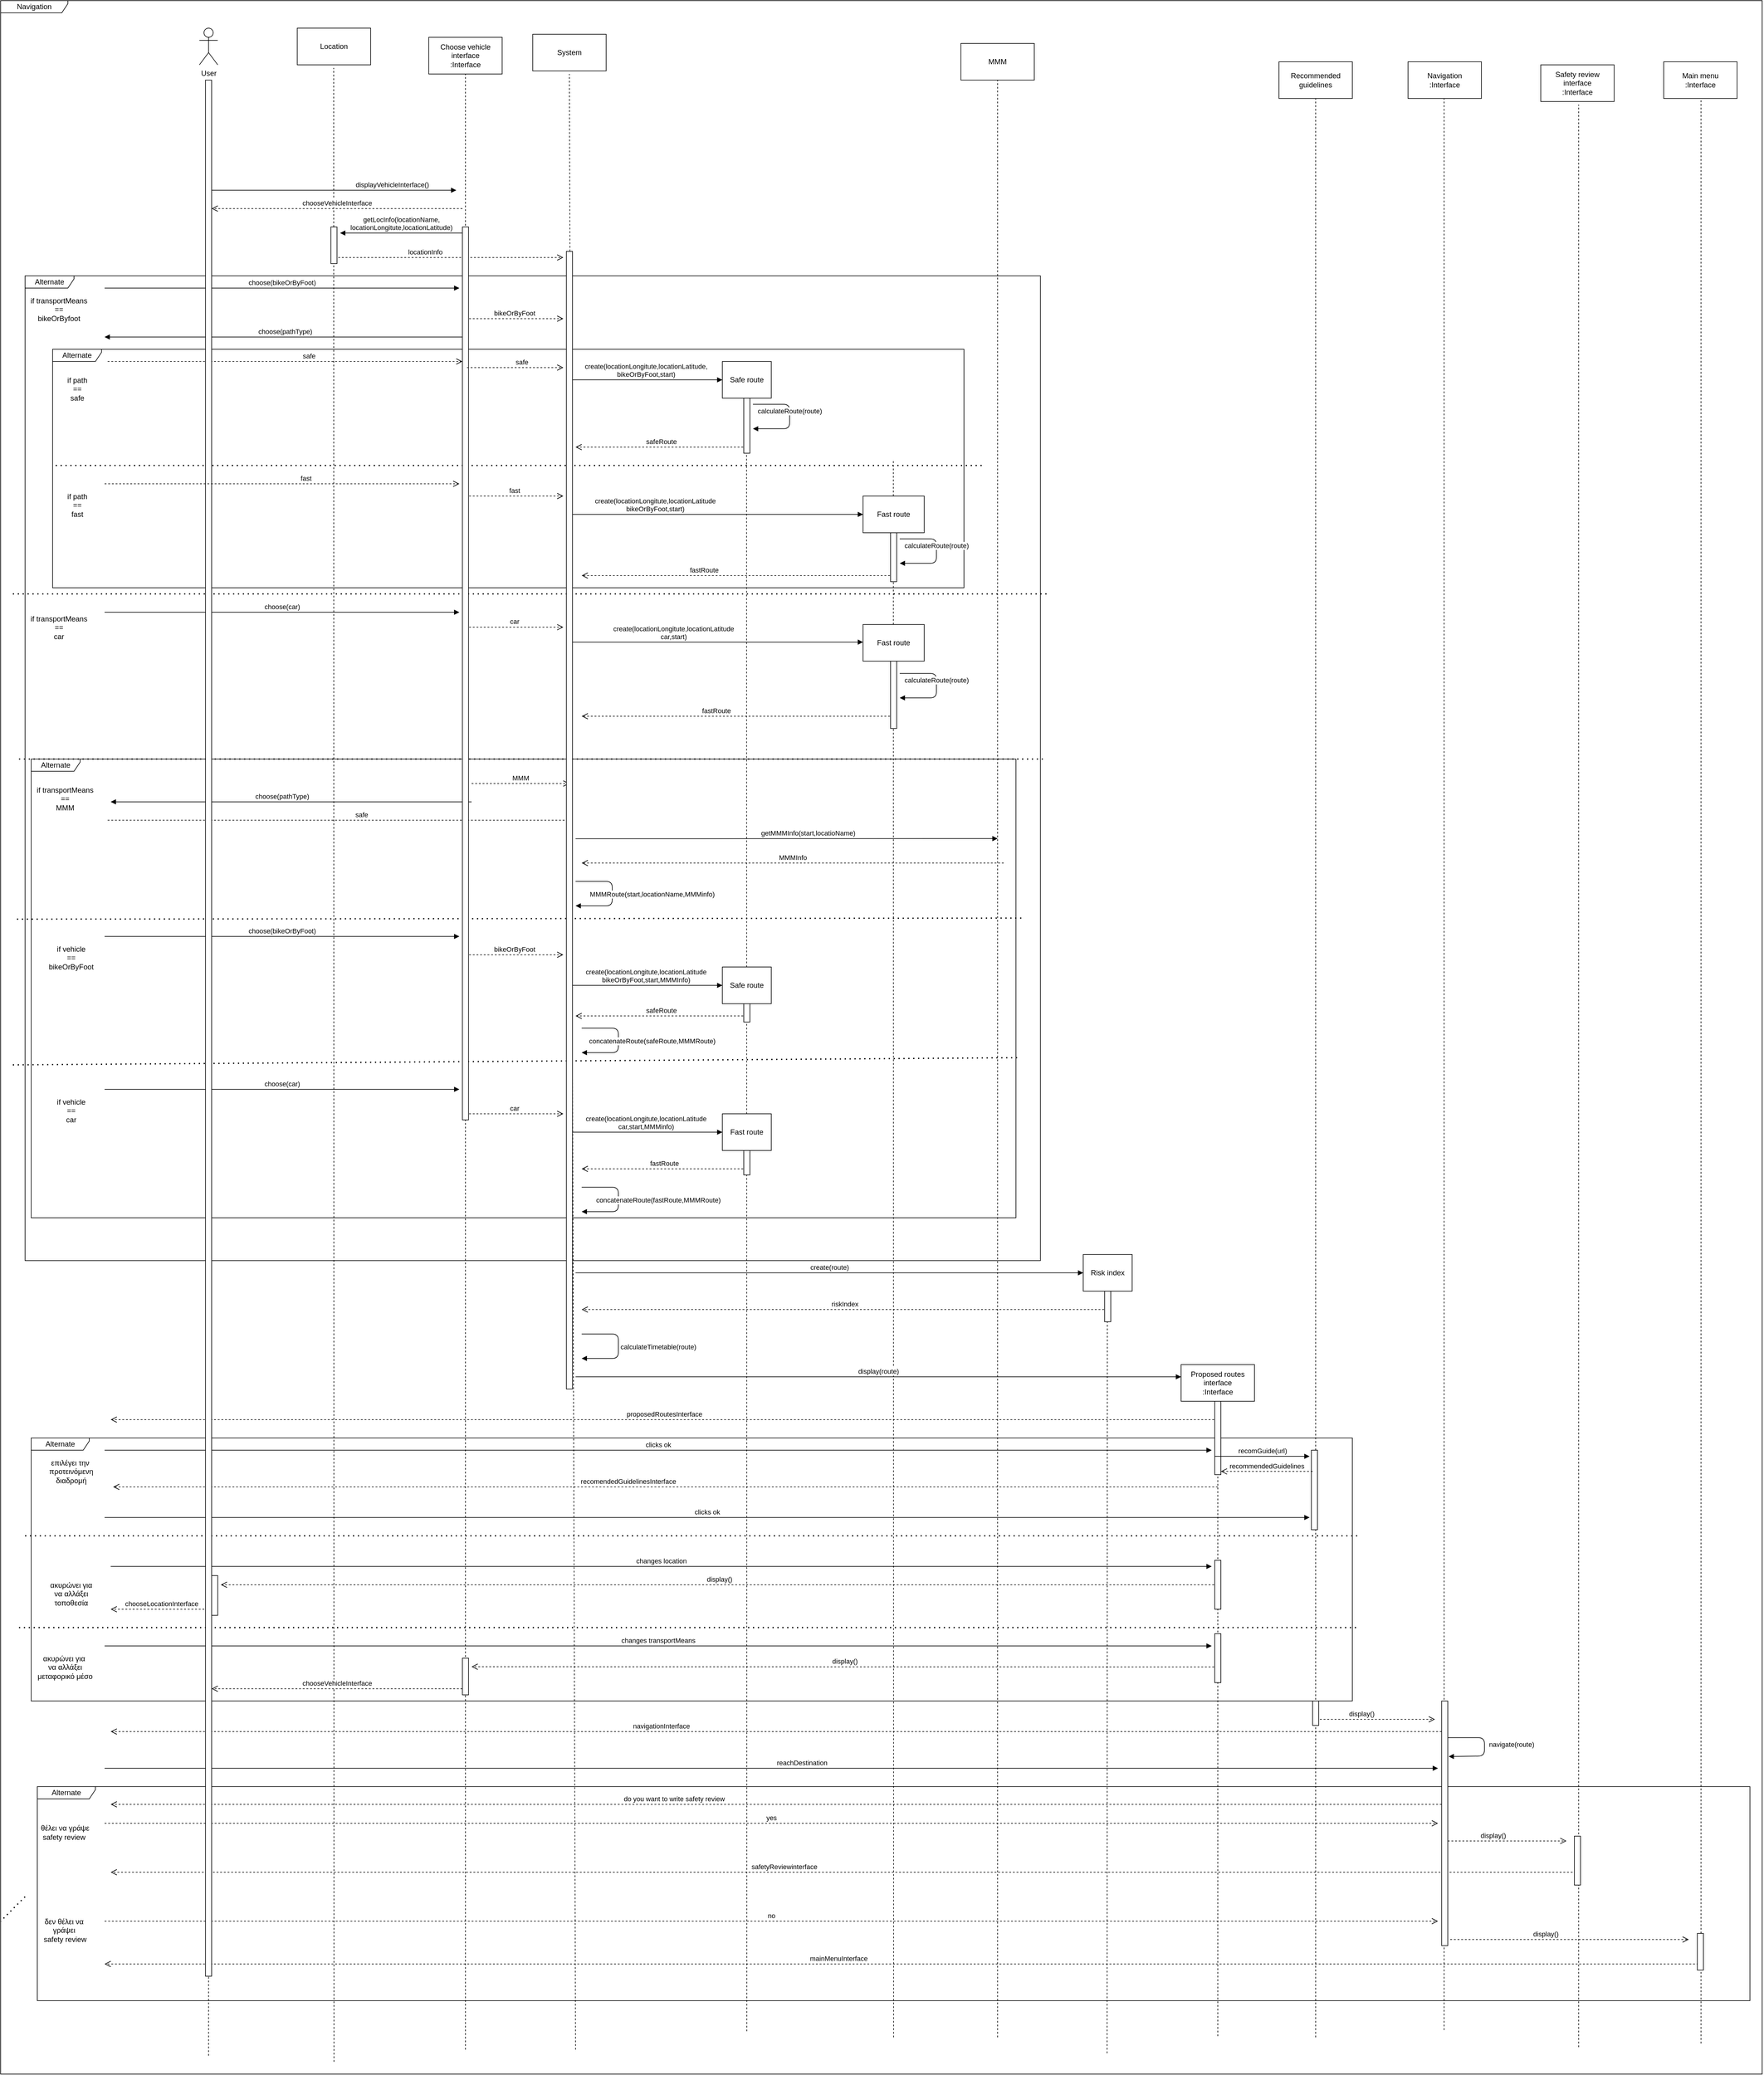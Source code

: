 <mxfile version="14.6.13" type="device"><diagram id="kgpKYQtTHZ0yAKxKKP6v" name="Page-1"><mxGraphModel dx="2980" dy="1012" grid="1" gridSize="10" guides="1" tooltips="1" connect="1" arrows="1" fold="1" page="1" pageScale="1" pageWidth="850" pageHeight="1100" math="0" shadow="0"><root><mxCell id="0"/><mxCell id="1" parent="0"/><mxCell id="bAkSW-cEjNhr1ENqcnof-12" value="Alternate" style="shape=umlFrame;whiteSpace=wrap;html=1;width=80;height=20;" parent="1" vertex="1"><mxGeometry x="-455" y="630" width="1490" height="390" as="geometry"/></mxCell><mxCell id="bAkSW-cEjNhr1ENqcnof-15" value="Alternate" style="shape=umlFrame;whiteSpace=wrap;html=1;width=95;height=20;" parent="1" vertex="1"><mxGeometry x="-480" y="2980" width="2800" height="350" as="geometry"/></mxCell><mxCell id="cFLvyzgKQ60C_9JfcrjW-98" value="display()" style="html=1;verticalAlign=bottom;endArrow=open;dashed=1;endSize=8;" parent="1" edge="1"><mxGeometry x="-0.2" relative="1" as="geometry"><mxPoint x="1820" y="3068.82" as="sourcePoint"/><mxPoint x="2020" y="3068.82" as="targetPoint"/><mxPoint as="offset"/></mxGeometry></mxCell><mxCell id="bAkSW-cEjNhr1ENqcnof-11" value="Alternate" style="shape=umlFrame;whiteSpace=wrap;html=1;width=80;height=20;" parent="1" vertex="1"><mxGeometry x="-500" y="510" width="1660" height="1610" as="geometry"/></mxCell><mxCell id="bAkSW-cEjNhr1ENqcnof-13" value="Alternate" style="shape=umlFrame;whiteSpace=wrap;html=1;width=80;height=20;" parent="1" vertex="1"><mxGeometry x="-490" y="1300" width="1610" height="750" as="geometry"/></mxCell><mxCell id="bAkSW-cEjNhr1ENqcnof-14" value="Alternate" style="shape=umlFrame;whiteSpace=wrap;html=1;width=95;height=20;" parent="1" vertex="1"><mxGeometry x="-490" y="2410" width="2160" height="430" as="geometry"/></mxCell><mxCell id="hym57JPVBmfE9ge-N85n-59" value="" style="endArrow=none;dashed=1;html=1;" parent="1" edge="1"><mxGeometry width="50" height="50" relative="1" as="geometry"><mxPoint x="680" y="3380" as="sourcePoint"/><mxPoint x="679.58" y="700" as="targetPoint"/></mxGeometry></mxCell><mxCell id="hym57JPVBmfE9ge-N85n-4" value="User" style="shape=umlActor;verticalLabelPosition=bottom;verticalAlign=top;html=1;" parent="1" vertex="1"><mxGeometry x="-215" y="105" width="30" height="60" as="geometry"/></mxCell><mxCell id="hym57JPVBmfE9ge-N85n-24" value="" style="endArrow=none;dashed=1;html=1;" parent="1" edge="1"><mxGeometry width="50" height="50" relative="1" as="geometry"><mxPoint x="5" y="3430" as="sourcePoint"/><mxPoint x="4.58" y="170" as="targetPoint"/></mxGeometry></mxCell><mxCell id="hym57JPVBmfE9ge-N85n-46" value="" style="endArrow=none;dashed=1;html=1;" parent="1" edge="1"><mxGeometry width="50" height="50" relative="1" as="geometry"><mxPoint x="220" y="3410" as="sourcePoint"/><mxPoint x="220" y="180" as="targetPoint"/></mxGeometry></mxCell><mxCell id="hym57JPVBmfE9ge-N85n-80" value="" style="endArrow=none;dashed=1;html=1;" parent="1" edge="1"><mxGeometry width="50" height="50" relative="1" as="geometry"><mxPoint x="-200" y="3420" as="sourcePoint"/><mxPoint x="-200" y="210" as="targetPoint"/><Array as="points"><mxPoint x="-200" y="210"/><mxPoint x="-200" y="190"/></Array></mxGeometry></mxCell><mxCell id="hym57JPVBmfE9ge-N85n-85" value="choose(bikeOrByFoot)" style="html=1;verticalAlign=bottom;endArrow=block;" parent="1" edge="1"><mxGeometry width="80" relative="1" as="geometry"><mxPoint x="-370" y="530.0" as="sourcePoint"/><mxPoint x="210" y="530" as="targetPoint"/></mxGeometry></mxCell><mxCell id="hym57JPVBmfE9ge-N85n-86" value="getLocInfo(locationName,&lt;br&gt;locationLongitute,locationLatitude)" style="html=1;verticalAlign=bottom;endArrow=block;" parent="1" edge="1"><mxGeometry width="80" relative="1" as="geometry"><mxPoint x="215" y="440" as="sourcePoint"/><mxPoint x="15" y="440" as="targetPoint"/></mxGeometry></mxCell><mxCell id="cFLvyzgKQ60C_9JfcrjW-3" value="bikeOrByFoot" style="html=1;verticalAlign=bottom;endArrow=open;dashed=1;endSize=8;" parent="1" edge="1"><mxGeometry relative="1" as="geometry"><mxPoint x="220" y="580" as="sourcePoint"/><mxPoint x="380" y="580" as="targetPoint"/></mxGeometry></mxCell><mxCell id="cFLvyzgKQ60C_9JfcrjW-7" value="locationInfo" style="html=1;verticalAlign=bottom;endArrow=open;dashed=1;endSize=8;" parent="1" edge="1"><mxGeometry x="-0.189" relative="1" as="geometry"><mxPoint y="480" as="sourcePoint"/><mxPoint x="380" y="480" as="targetPoint"/><mxPoint as="offset"/></mxGeometry></mxCell><mxCell id="cFLvyzgKQ60C_9JfcrjW-8" value="displayVehicleInterface()" style="html=1;verticalAlign=bottom;endArrow=block;" parent="1" edge="1"><mxGeometry x="0.475" width="80" relative="1" as="geometry"><mxPoint x="-195" y="370" as="sourcePoint"/><mxPoint x="205" y="370" as="targetPoint"/><mxPoint as="offset"/></mxGeometry></mxCell><mxCell id="cFLvyzgKQ60C_9JfcrjW-9" value="chooseVehicleInterface" style="html=1;verticalAlign=bottom;endArrow=open;dashed=1;endSize=8;" parent="1" edge="1"><mxGeometry relative="1" as="geometry"><mxPoint x="215" y="400" as="sourcePoint"/><mxPoint x="-195" y="400" as="targetPoint"/></mxGeometry></mxCell><mxCell id="cFLvyzgKQ60C_9JfcrjW-11" value="" style="endArrow=none;dashed=1;html=1;" parent="1" edge="1"><mxGeometry width="50" height="50" relative="1" as="geometry"><mxPoint x="400" y="3410" as="sourcePoint"/><mxPoint x="389.87" y="180" as="targetPoint"/></mxGeometry></mxCell><mxCell id="cFLvyzgKQ60C_9JfcrjW-13" value="choose(pathType)" style="html=1;verticalAlign=bottom;endArrow=block;" parent="1" edge="1"><mxGeometry width="80" relative="1" as="geometry"><mxPoint x="220" y="610" as="sourcePoint"/><mxPoint x="-370" y="610" as="targetPoint"/></mxGeometry></mxCell><mxCell id="cFLvyzgKQ60C_9JfcrjW-14" value="safe" style="html=1;verticalAlign=bottom;endArrow=open;dashed=1;endSize=8;" parent="1" edge="1"><mxGeometry x="0.132" relative="1" as="geometry"><mxPoint x="-365" y="650" as="sourcePoint"/><mxPoint x="215" y="650" as="targetPoint"/><mxPoint as="offset"/></mxGeometry></mxCell><mxCell id="cFLvyzgKQ60C_9JfcrjW-17" value="if transportMeans&lt;br&gt;==&lt;br&gt;bikeOrByfoot" style="text;html=1;align=center;verticalAlign=middle;resizable=0;points=[];autosize=1;strokeColor=none;" parent="1" vertex="1"><mxGeometry x="-500" y="540" width="110" height="50" as="geometry"/></mxCell><mxCell id="cFLvyzgKQ60C_9JfcrjW-19" value="if path&lt;br&gt;==&lt;br&gt;safe" style="text;html=1;align=center;verticalAlign=middle;resizable=0;points=[];autosize=1;strokeColor=none;" parent="1" vertex="1"><mxGeometry x="-440" y="670" width="50" height="50" as="geometry"/></mxCell><mxCell id="cFLvyzgKQ60C_9JfcrjW-20" value="create(locationLongitute,locationLatitude,&lt;br&gt;bikeOrByFoot,start)" style="html=1;verticalAlign=bottom;endArrow=block;" parent="1" edge="1"><mxGeometry width="80" relative="1" as="geometry"><mxPoint x="390" y="680.0" as="sourcePoint"/><mxPoint x="640" y="680" as="targetPoint"/><mxPoint as="offset"/></mxGeometry></mxCell><mxCell id="cFLvyzgKQ60C_9JfcrjW-29" value="calculateRoute(route)" style="html=1;verticalAlign=bottom;endArrow=block;" parent="1" edge="1"><mxGeometry width="80" relative="1" as="geometry"><mxPoint x="690" y="720" as="sourcePoint"/><mxPoint x="690" y="760" as="targetPoint"/><Array as="points"><mxPoint x="750" y="720"/><mxPoint x="750" y="760"/></Array></mxGeometry></mxCell><mxCell id="cFLvyzgKQ60C_9JfcrjW-32" value="" style="endArrow=none;dashed=1;html=1;" parent="1" edge="1"><mxGeometry width="50" height="50" relative="1" as="geometry"><mxPoint x="920" y="3390" as="sourcePoint"/><mxPoint x="919.58" y="810" as="targetPoint"/></mxGeometry></mxCell><mxCell id="cFLvyzgKQ60C_9JfcrjW-33" value="riskIndex" style="html=1;verticalAlign=bottom;endArrow=open;dashed=1;endSize=8;" parent="1" edge="1"><mxGeometry relative="1" as="geometry"><mxPoint x="1270" y="2200.0" as="sourcePoint"/><mxPoint x="410" y="2200" as="targetPoint"/></mxGeometry></mxCell><mxCell id="cFLvyzgKQ60C_9JfcrjW-36" value="if path&lt;br&gt;==&lt;br&gt;fast" style="text;html=1;align=center;verticalAlign=middle;resizable=0;points=[];autosize=1;strokeColor=none;" parent="1" vertex="1"><mxGeometry x="-440" y="860" width="50" height="50" as="geometry"/></mxCell><mxCell id="cFLvyzgKQ60C_9JfcrjW-38" value="fast" style="html=1;verticalAlign=bottom;endArrow=open;dashed=1;endSize=8;" parent="1" edge="1"><mxGeometry relative="1" as="geometry"><mxPoint x="220.0" y="870" as="sourcePoint"/><mxPoint x="380" y="870" as="targetPoint"/></mxGeometry></mxCell><mxCell id="cFLvyzgKQ60C_9JfcrjW-39" value="create(locationLongitute,locationLatitude&lt;br&gt;bikeOrByFoot,start)" style="html=1;verticalAlign=bottom;endArrow=block;" parent="1" edge="1"><mxGeometry x="-0.417" width="80" relative="1" as="geometry"><mxPoint x="390" y="900.0" as="sourcePoint"/><mxPoint x="870" y="900" as="targetPoint"/><mxPoint as="offset"/></mxGeometry></mxCell><mxCell id="cFLvyzgKQ60C_9JfcrjW-40" value="if transportMeans&lt;br&gt;==&lt;br&gt;car" style="text;html=1;align=center;verticalAlign=middle;resizable=0;points=[];autosize=1;strokeColor=none;" parent="1" vertex="1"><mxGeometry x="-500" y="1060" width="110" height="50" as="geometry"/></mxCell><mxCell id="cFLvyzgKQ60C_9JfcrjW-41" value="choose(car)" style="html=1;verticalAlign=bottom;endArrow=block;" parent="1" edge="1"><mxGeometry width="80" relative="1" as="geometry"><mxPoint x="-370" y="1060.0" as="sourcePoint"/><mxPoint x="210" y="1060" as="targetPoint"/></mxGeometry></mxCell><mxCell id="cFLvyzgKQ60C_9JfcrjW-42" value="car" style="html=1;verticalAlign=bottom;endArrow=open;dashed=1;endSize=8;" parent="1" edge="1"><mxGeometry relative="1" as="geometry"><mxPoint x="220" y="1084.41" as="sourcePoint"/><mxPoint x="380" y="1084.41" as="targetPoint"/></mxGeometry></mxCell><mxCell id="cFLvyzgKQ60C_9JfcrjW-44" value="" style="endArrow=none;dashed=1;html=1;dashPattern=1 3;strokeWidth=2;" parent="1" edge="1"><mxGeometry width="50" height="50" relative="1" as="geometry"><mxPoint x="-520" y="1030" as="sourcePoint"/><mxPoint x="1170" y="1030" as="targetPoint"/></mxGeometry></mxCell><mxCell id="cFLvyzgKQ60C_9JfcrjW-45" value="" style="endArrow=none;dashed=1;html=1;dashPattern=1 3;strokeWidth=2;" parent="1" edge="1"><mxGeometry width="50" height="50" relative="1" as="geometry"><mxPoint x="-450" y="820" as="sourcePoint"/><mxPoint x="1070" y="820" as="targetPoint"/></mxGeometry></mxCell><mxCell id="cFLvyzgKQ60C_9JfcrjW-47" value="create(locationLongitute,locationLatitude&lt;br&gt;car,start)" style="html=1;verticalAlign=bottom;endArrow=block;" parent="1" edge="1"><mxGeometry x="-0.292" width="80" relative="1" as="geometry"><mxPoint x="390" y="1108.82" as="sourcePoint"/><mxPoint x="870" y="1108.82" as="targetPoint"/><mxPoint as="offset"/></mxGeometry></mxCell><mxCell id="cFLvyzgKQ60C_9JfcrjW-49" value="" style="endArrow=none;dashed=1;html=1;dashPattern=1 3;strokeWidth=2;" parent="1" edge="1"><mxGeometry width="50" height="50" relative="1" as="geometry"><mxPoint x="-510" y="1300" as="sourcePoint"/><mxPoint x="1170" y="1300" as="targetPoint"/></mxGeometry></mxCell><mxCell id="cFLvyzgKQ60C_9JfcrjW-50" value="if transportMeans&lt;br&gt;==&lt;br&gt;MMM" style="text;html=1;align=center;verticalAlign=middle;resizable=0;points=[];autosize=1;strokeColor=none;" parent="1" vertex="1"><mxGeometry x="-490" y="1340" width="110" height="50" as="geometry"/></mxCell><mxCell id="cFLvyzgKQ60C_9JfcrjW-51" value="MMM" style="html=1;verticalAlign=bottom;endArrow=open;dashed=1;endSize=8;" parent="1" edge="1"><mxGeometry relative="1" as="geometry"><mxPoint x="230.0" y="1340" as="sourcePoint"/><mxPoint x="390.0" y="1340" as="targetPoint"/></mxGeometry></mxCell><mxCell id="cFLvyzgKQ60C_9JfcrjW-53" value="" style="endArrow=none;dashed=1;html=1;" parent="1" edge="1"><mxGeometry width="50" height="50" relative="1" as="geometry"><mxPoint x="1090" y="3390" as="sourcePoint"/><mxPoint x="1090" y="190" as="targetPoint"/></mxGeometry></mxCell><mxCell id="cFLvyzgKQ60C_9JfcrjW-54" value="getMMMInfo(start,locatioName)" style="html=1;verticalAlign=bottom;endArrow=block;" parent="1" edge="1"><mxGeometry x="0.101" width="80" relative="1" as="geometry"><mxPoint x="400" y="1430.29" as="sourcePoint"/><mxPoint x="1090" y="1430" as="targetPoint"/><mxPoint as="offset"/></mxGeometry></mxCell><mxCell id="cFLvyzgKQ60C_9JfcrjW-55" value="MMMInfo" style="html=1;verticalAlign=bottom;endArrow=open;dashed=1;endSize=8;" parent="1" edge="1"><mxGeometry relative="1" as="geometry"><mxPoint x="1100" y="1470" as="sourcePoint"/><mxPoint x="410" y="1470" as="targetPoint"/></mxGeometry></mxCell><mxCell id="cFLvyzgKQ60C_9JfcrjW-57" value="choose(pathType)" style="html=1;verticalAlign=bottom;endArrow=block;" parent="1" edge="1"><mxGeometry x="0.051" width="80" relative="1" as="geometry"><mxPoint x="230" y="1370" as="sourcePoint"/><mxPoint x="-360" y="1370" as="targetPoint"/><mxPoint as="offset"/></mxGeometry></mxCell><mxCell id="cFLvyzgKQ60C_9JfcrjW-58" value="safe" style="html=1;verticalAlign=bottom;endArrow=open;dashed=1;endSize=8;" parent="1" edge="1"><mxGeometry x="0.092" relative="1" as="geometry"><mxPoint x="-365" y="1400" as="sourcePoint"/><mxPoint x="395" y="1400" as="targetPoint"/><mxPoint as="offset"/></mxGeometry></mxCell><mxCell id="cFLvyzgKQ60C_9JfcrjW-59" value="choose(bikeOrByFoot)" style="html=1;verticalAlign=bottom;endArrow=block;" parent="1" edge="1"><mxGeometry width="80" relative="1" as="geometry"><mxPoint x="-370" y="1590.0" as="sourcePoint"/><mxPoint x="210" y="1590" as="targetPoint"/></mxGeometry></mxCell><mxCell id="cFLvyzgKQ60C_9JfcrjW-60" value="bikeOrByFoot" style="html=1;verticalAlign=bottom;endArrow=open;dashed=1;endSize=8;" parent="1" edge="1"><mxGeometry relative="1" as="geometry"><mxPoint x="220.0" y="1620" as="sourcePoint"/><mxPoint x="380.0" y="1620" as="targetPoint"/></mxGeometry></mxCell><mxCell id="cFLvyzgKQ60C_9JfcrjW-61" value="create(locationLongitute,locationLatitude&lt;br&gt;bikeOrByFoot,start,MMMInfo)" style="html=1;verticalAlign=bottom;endArrow=block;" parent="1" edge="1"><mxGeometry width="80" relative="1" as="geometry"><mxPoint x="390" y="1670.0" as="sourcePoint"/><mxPoint x="640" y="1670" as="targetPoint"/><mxPoint as="offset"/></mxGeometry></mxCell><mxCell id="cFLvyzgKQ60C_9JfcrjW-63" value="if vehicle&lt;br&gt;==&lt;br&gt;bikeOrByFoot" style="text;html=1;align=center;verticalAlign=middle;resizable=0;points=[];autosize=1;strokeColor=none;" parent="1" vertex="1"><mxGeometry x="-470" y="1600" width="90" height="50" as="geometry"/></mxCell><mxCell id="cFLvyzgKQ60C_9JfcrjW-64" value="if vehicle&lt;br&gt;==&lt;br&gt;car" style="text;html=1;align=center;verticalAlign=middle;resizable=0;points=[];autosize=1;strokeColor=none;" parent="1" vertex="1"><mxGeometry x="-455" y="1850" width="60" height="50" as="geometry"/></mxCell><mxCell id="cFLvyzgKQ60C_9JfcrjW-65" value="" style="endArrow=none;dashed=1;html=1;dashPattern=1 3;strokeWidth=2;entryX=1.002;entryY=0.651;entryDx=0;entryDy=0;entryPerimeter=0;" parent="1" target="bAkSW-cEjNhr1ENqcnof-13" edge="1"><mxGeometry width="50" height="50" relative="1" as="geometry"><mxPoint x="-520" y="1800" as="sourcePoint"/><mxPoint x="990.0" y="1800" as="targetPoint"/></mxGeometry></mxCell><mxCell id="cFLvyzgKQ60C_9JfcrjW-66" value="choose(car)" style="html=1;verticalAlign=bottom;endArrow=block;" parent="1" edge="1"><mxGeometry width="80" relative="1" as="geometry"><mxPoint x="-370" y="1840.0" as="sourcePoint"/><mxPoint x="210.0" y="1840" as="targetPoint"/></mxGeometry></mxCell><mxCell id="cFLvyzgKQ60C_9JfcrjW-67" value="car" style="html=1;verticalAlign=bottom;endArrow=open;dashed=1;endSize=8;" parent="1" edge="1"><mxGeometry relative="1" as="geometry"><mxPoint x="220.0" y="1880" as="sourcePoint"/><mxPoint x="380.0" y="1880" as="targetPoint"/></mxGeometry></mxCell><mxCell id="cFLvyzgKQ60C_9JfcrjW-68" value="create(locationLongitute,locationLatitude&lt;br&gt;car,start,MMMinfo)" style="html=1;verticalAlign=bottom;endArrow=block;" parent="1" edge="1"><mxGeometry width="80" relative="1" as="geometry"><mxPoint x="390.0" y="1910" as="sourcePoint"/><mxPoint x="640.0" y="1910" as="targetPoint"/><mxPoint as="offset"/></mxGeometry></mxCell><mxCell id="cFLvyzgKQ60C_9JfcrjW-71" value="safeRoute" style="html=1;verticalAlign=bottom;endArrow=open;dashed=1;endSize=8;" parent="1" edge="1"><mxGeometry relative="1" as="geometry"><mxPoint x="680" y="1720" as="sourcePoint"/><mxPoint x="400" y="1720" as="targetPoint"/></mxGeometry></mxCell><mxCell id="cFLvyzgKQ60C_9JfcrjW-72" value="fastRoute" style="html=1;verticalAlign=bottom;endArrow=open;dashed=1;endSize=8;" parent="1" edge="1"><mxGeometry relative="1" as="geometry"><mxPoint x="680.0" y="1970" as="sourcePoint"/><mxPoint x="410" y="1970" as="targetPoint"/></mxGeometry></mxCell><mxCell id="cFLvyzgKQ60C_9JfcrjW-75" value="concatenateRoute(safeRoute,MMMRoute)" style="html=1;verticalAlign=bottom;endArrow=block;" parent="1" edge="1"><mxGeometry x="0.125" y="55" width="80" relative="1" as="geometry"><mxPoint x="410" y="1740" as="sourcePoint"/><mxPoint x="410" y="1780" as="targetPoint"/><Array as="points"><mxPoint x="470" y="1740"/><mxPoint x="470" y="1780"/></Array><mxPoint as="offset"/></mxGeometry></mxCell><mxCell id="cFLvyzgKQ60C_9JfcrjW-76" value="MMMRoute(start,locationName,MMMinfo)" style="html=1;verticalAlign=bottom;endArrow=block;" parent="1" edge="1"><mxGeometry x="0.125" y="65" width="80" relative="1" as="geometry"><mxPoint x="400" y="1500" as="sourcePoint"/><mxPoint x="400" y="1540" as="targetPoint"/><Array as="points"><mxPoint x="460" y="1500"/><mxPoint x="460" y="1540"/></Array><mxPoint as="offset"/></mxGeometry></mxCell><mxCell id="cFLvyzgKQ60C_9JfcrjW-77" value="concatenateRoute(fastRoute,MMMRoute)" style="html=1;verticalAlign=bottom;endArrow=block;" parent="1" edge="1"><mxGeometry x="0.125" y="65" width="80" relative="1" as="geometry"><mxPoint x="410" y="2000" as="sourcePoint"/><mxPoint x="410" y="2040" as="targetPoint"/><Array as="points"><mxPoint x="470" y="2000"/><mxPoint x="470" y="2040"/></Array><mxPoint as="offset"/></mxGeometry></mxCell><mxCell id="cFLvyzgKQ60C_9JfcrjW-78" value="safeRoute" style="html=1;verticalAlign=bottom;endArrow=open;dashed=1;endSize=8;" parent="1" edge="1"><mxGeometry relative="1" as="geometry"><mxPoint x="680" y="790" as="sourcePoint"/><mxPoint x="400" y="790" as="targetPoint"/></mxGeometry></mxCell><mxCell id="cFLvyzgKQ60C_9JfcrjW-79" value="calculateRoute(route)" style="html=1;verticalAlign=bottom;endArrow=block;" parent="1" edge="1"><mxGeometry width="80" relative="1" as="geometry"><mxPoint x="930" y="940.0" as="sourcePoint"/><mxPoint x="930" y="980.0" as="targetPoint"/><Array as="points"><mxPoint x="990" y="940"/><mxPoint x="990" y="980"/></Array></mxGeometry></mxCell><mxCell id="cFLvyzgKQ60C_9JfcrjW-80" value="fastRoute" style="html=1;verticalAlign=bottom;endArrow=open;dashed=1;endSize=8;" parent="1" edge="1"><mxGeometry x="0.216" relative="1" as="geometry"><mxPoint x="920" y="1000.0" as="sourcePoint"/><mxPoint x="410" y="1000" as="targetPoint"/><mxPoint as="offset"/></mxGeometry></mxCell><mxCell id="cFLvyzgKQ60C_9JfcrjW-81" value="calculateRoute(route)" style="html=1;verticalAlign=bottom;endArrow=block;" parent="1" edge="1"><mxGeometry width="80" relative="1" as="geometry"><mxPoint x="930" y="1160" as="sourcePoint"/><mxPoint x="930" y="1200" as="targetPoint"/><Array as="points"><mxPoint x="990" y="1160"/><mxPoint x="990" y="1200"/></Array></mxGeometry></mxCell><mxCell id="cFLvyzgKQ60C_9JfcrjW-82" value="fastRoute" style="html=1;verticalAlign=bottom;endArrow=open;dashed=1;endSize=8;" parent="1" edge="1"><mxGeometry x="0.137" relative="1" as="geometry"><mxPoint x="920" y="1230" as="sourcePoint"/><mxPoint x="410" y="1230" as="targetPoint"/><mxPoint as="offset"/></mxGeometry></mxCell><mxCell id="cFLvyzgKQ60C_9JfcrjW-83" value="create(route)" style="html=1;verticalAlign=bottom;endArrow=block;" parent="1" edge="1"><mxGeometry width="80" relative="1" as="geometry"><mxPoint x="400" y="2140.0" as="sourcePoint"/><mxPoint x="1230" y="2140" as="targetPoint"/></mxGeometry></mxCell><mxCell id="cFLvyzgKQ60C_9JfcrjW-85" value="" style="endArrow=none;dashed=1;html=1;" parent="1" edge="1"><mxGeometry width="50" height="50" relative="1" as="geometry"><mxPoint x="1269" y="3416" as="sourcePoint"/><mxPoint x="1269.41" y="2170" as="targetPoint"/></mxGeometry></mxCell><mxCell id="cFLvyzgKQ60C_9JfcrjW-86" value="calculateTimetable(route)" style="html=1;verticalAlign=bottom;endArrow=block;" parent="1" edge="1"><mxGeometry x="0.125" y="65" width="80" relative="1" as="geometry"><mxPoint x="410" y="2240" as="sourcePoint"/><mxPoint x="410" y="2280" as="targetPoint"/><Array as="points"><mxPoint x="470" y="2240"/><mxPoint x="470" y="2280"/></Array><mxPoint as="offset"/></mxGeometry></mxCell><mxCell id="cFLvyzgKQ60C_9JfcrjW-87" value="display(route)" style="html=1;verticalAlign=bottom;endArrow=block;" parent="1" edge="1"><mxGeometry width="80" relative="1" as="geometry"><mxPoint x="400.0" y="2310.0" as="sourcePoint"/><mxPoint x="1390" y="2310" as="targetPoint"/></mxGeometry></mxCell><mxCell id="cFLvyzgKQ60C_9JfcrjW-88" value="" style="endArrow=none;dashed=1;html=1;" parent="1" edge="1"><mxGeometry width="50" height="50" relative="1" as="geometry"><mxPoint x="1450" y="3388" as="sourcePoint"/><mxPoint x="1450.0" y="2350.0" as="targetPoint"/></mxGeometry></mxCell><mxCell id="cFLvyzgKQ60C_9JfcrjW-89" value="proposedRoutesInterface" style="html=1;verticalAlign=bottom;endArrow=open;dashed=1;endSize=8;" parent="1" edge="1"><mxGeometry relative="1" as="geometry"><mxPoint x="1450" y="2380.0" as="sourcePoint"/><mxPoint x="-360" y="2380" as="targetPoint"/></mxGeometry></mxCell><mxCell id="cFLvyzgKQ60C_9JfcrjW-90" value="ακυρώνει για &lt;br&gt;να αλλάξει &lt;br&gt;τοποθεσία" style="text;html=1;align=center;verticalAlign=middle;resizable=0;points=[];autosize=1;strokeColor=none;" parent="1" vertex="1"><mxGeometry x="-465" y="2640" width="80" height="50" as="geometry"/></mxCell><mxCell id="cFLvyzgKQ60C_9JfcrjW-91" value="ακυρώνει για&amp;nbsp;&lt;br&gt;να αλλάξει&lt;br&gt;μεταφορικό μέσο" style="text;html=1;align=center;verticalAlign=middle;resizable=0;points=[];autosize=1;strokeColor=none;" parent="1" vertex="1"><mxGeometry x="-490" y="2760" width="110" height="50" as="geometry"/></mxCell><mxCell id="cFLvyzgKQ60C_9JfcrjW-92" value="επιλέγει την&amp;nbsp;&lt;br&gt;προτεινόμενη &lt;br&gt;διαδρομή" style="text;html=1;align=center;verticalAlign=middle;resizable=0;points=[];autosize=1;strokeColor=none;" parent="1" vertex="1"><mxGeometry x="-470" y="2440" width="90" height="50" as="geometry"/></mxCell><mxCell id="cFLvyzgKQ60C_9JfcrjW-93" value="clicks ok" style="html=1;verticalAlign=bottom;endArrow=block;" parent="1" edge="1"><mxGeometry width="80" relative="1" as="geometry"><mxPoint x="-370.0" y="2430.0" as="sourcePoint"/><mxPoint x="1440" y="2430" as="targetPoint"/></mxGeometry></mxCell><mxCell id="cFLvyzgKQ60C_9JfcrjW-94" value="" style="endArrow=none;dashed=1;html=1;" parent="1" edge="1"><mxGeometry width="50" height="50" relative="1" as="geometry"><mxPoint x="1610" y="3390" as="sourcePoint"/><mxPoint x="1610" y="220" as="targetPoint"/></mxGeometry></mxCell><mxCell id="cFLvyzgKQ60C_9JfcrjW-96" value="recomendedGuidelinesInterface" style="html=1;verticalAlign=bottom;endArrow=open;dashed=1;endSize=8;" parent="1" edge="1"><mxGeometry x="0.068" relative="1" as="geometry"><mxPoint x="1450" y="2490" as="sourcePoint"/><mxPoint x="-356" y="2490" as="targetPoint"/><mxPoint as="offset"/></mxGeometry></mxCell><mxCell id="cFLvyzgKQ60C_9JfcrjW-97" value="clicks ok" style="html=1;verticalAlign=bottom;endArrow=block;" parent="1" edge="1"><mxGeometry width="80" relative="1" as="geometry"><mxPoint x="-370.0" y="2540.0" as="sourcePoint"/><mxPoint x="1600" y="2540" as="targetPoint"/></mxGeometry></mxCell><mxCell id="cFLvyzgKQ60C_9JfcrjW-99" value="" style="endArrow=none;dashed=1;html=1;" parent="1" edge="1"><mxGeometry width="50" height="50" relative="1" as="geometry"><mxPoint x="1820" y="3378" as="sourcePoint"/><mxPoint x="1820" y="220" as="targetPoint"/></mxGeometry></mxCell><mxCell id="cFLvyzgKQ60C_9JfcrjW-100" value="navigationInterface" style="html=1;verticalAlign=bottom;endArrow=open;dashed=1;endSize=8;" parent="1" edge="1"><mxGeometry x="0.173" relative="1" as="geometry"><mxPoint x="1816" y="2890.0" as="sourcePoint"/><mxPoint x="-360" y="2890" as="targetPoint"/><mxPoint as="offset"/></mxGeometry></mxCell><mxCell id="cFLvyzgKQ60C_9JfcrjW-101" value="reachDestination" style="html=1;verticalAlign=bottom;endArrow=block;" parent="1" edge="1"><mxGeometry x="0.046" width="80" relative="1" as="geometry"><mxPoint x="-370.0" y="2950.0" as="sourcePoint"/><mxPoint x="1810" y="2950" as="targetPoint"/><mxPoint as="offset"/></mxGeometry></mxCell><mxCell id="cFLvyzgKQ60C_9JfcrjW-103" value="" style="endArrow=none;dashed=1;html=1;" parent="1" edge="1"><mxGeometry width="50" height="50" relative="1" as="geometry"><mxPoint x="2040" y="3406" as="sourcePoint"/><mxPoint x="2040" y="230" as="targetPoint"/></mxGeometry></mxCell><mxCell id="cFLvyzgKQ60C_9JfcrjW-104" value="mainMenuInterface" style="html=1;verticalAlign=bottom;endArrow=open;dashed=1;endSize=8;" parent="1" edge="1"><mxGeometry x="0.079" relative="1" as="geometry"><mxPoint x="2236" y="3270.0" as="sourcePoint"/><mxPoint x="-370" y="3270" as="targetPoint"/><mxPoint as="offset"/></mxGeometry></mxCell><mxCell id="cFLvyzgKQ60C_9JfcrjW-105" value="" style="endArrow=none;dashed=1;html=1;dashPattern=1 3;strokeWidth=2;startArrow=none;" parent="1" edge="1" source="bAkSW-cEjNhr1ENqcnof-51"><mxGeometry width="50" height="50" relative="1" as="geometry"><mxPoint x="-500" y="3160" as="sourcePoint"/><mxPoint x="2340" y="3160" as="targetPoint"/></mxGeometry></mxCell><mxCell id="cFLvyzgKQ60C_9JfcrjW-106" value="do you want to write safety review" style="html=1;verticalAlign=bottom;endArrow=open;dashed=1;endSize=8;" parent="1" edge="1"><mxGeometry x="0.154" relative="1" as="geometry"><mxPoint x="1816" y="3009.0" as="sourcePoint"/><mxPoint x="-360" y="3009" as="targetPoint"/><mxPoint as="offset"/></mxGeometry></mxCell><mxCell id="cFLvyzgKQ60C_9JfcrjW-107" value="yes" style="html=1;verticalAlign=bottom;endArrow=open;dashed=1;endSize=8;" parent="1" edge="1"><mxGeometry relative="1" as="geometry"><mxPoint x="-370" y="3040.0" as="sourcePoint"/><mxPoint x="1810" y="3040" as="targetPoint"/></mxGeometry></mxCell><mxCell id="cFLvyzgKQ60C_9JfcrjW-108" value="θέλει να γράψε&lt;br&gt;safety review&amp;nbsp;" style="text;html=1;align=center;verticalAlign=middle;resizable=0;points=[];autosize=1;strokeColor=none;" parent="1" vertex="1"><mxGeometry x="-480" y="3040" width="90" height="30" as="geometry"/></mxCell><mxCell id="cFLvyzgKQ60C_9JfcrjW-109" value="δεν θέλει να&amp;nbsp;&lt;br&gt;γράψει&amp;nbsp;&lt;br&gt;safety review" style="text;html=1;align=center;verticalAlign=middle;resizable=0;points=[];autosize=1;strokeColor=none;" parent="1" vertex="1"><mxGeometry x="-480" y="3190" width="90" height="50" as="geometry"/></mxCell><mxCell id="cFLvyzgKQ60C_9JfcrjW-110" value="no" style="html=1;verticalAlign=bottom;endArrow=open;dashed=1;endSize=8;" parent="1" edge="1"><mxGeometry relative="1" as="geometry"><mxPoint x="-370" y="3200.0" as="sourcePoint"/><mxPoint x="1810" y="3200" as="targetPoint"/></mxGeometry></mxCell><mxCell id="cFLvyzgKQ60C_9JfcrjW-113" value="" style="endArrow=none;dashed=1;html=1;" parent="1" edge="1"><mxGeometry width="50" height="50" relative="1" as="geometry"><mxPoint x="2240" y="3400" as="sourcePoint"/><mxPoint x="2240" y="220" as="targetPoint"/></mxGeometry></mxCell><mxCell id="bAkSW-cEjNhr1ENqcnof-1" value="safetyReviewinterface" style="html=1;verticalAlign=bottom;endArrow=open;dashed=1;endSize=8;" parent="1" edge="1"><mxGeometry x="0.079" relative="1" as="geometry"><mxPoint x="2030" y="3120" as="sourcePoint"/><mxPoint x="-360" y="3120" as="targetPoint"/><mxPoint as="offset"/></mxGeometry></mxCell><mxCell id="bAkSW-cEjNhr1ENqcnof-2" value="" style="endArrow=none;dashed=1;html=1;dashPattern=1 3;strokeWidth=2;" parent="1" edge="1"><mxGeometry width="50" height="50" relative="1" as="geometry"><mxPoint x="-500" y="2570" as="sourcePoint"/><mxPoint x="1680" y="2570" as="targetPoint"/></mxGeometry></mxCell><mxCell id="bAkSW-cEjNhr1ENqcnof-3" value="changes transportMeans" style="html=1;verticalAlign=bottom;endArrow=block;" parent="1" edge="1"><mxGeometry width="80" relative="1" as="geometry"><mxPoint x="-370.0" y="2750.0" as="sourcePoint"/><mxPoint x="1440" y="2750" as="targetPoint"/></mxGeometry></mxCell><mxCell id="bAkSW-cEjNhr1ENqcnof-4" value="display()" style="html=1;verticalAlign=bottom;endArrow=open;dashed=1;endSize=8;" parent="1" edge="1"><mxGeometry relative="1" as="geometry"><mxPoint x="1450" y="2650" as="sourcePoint"/><mxPoint x="-180" y="2650" as="targetPoint"/></mxGeometry></mxCell><mxCell id="bAkSW-cEjNhr1ENqcnof-6" value="chooseLocationInterface" style="html=1;verticalAlign=bottom;endArrow=open;dashed=1;endSize=8;" parent="1" edge="1"><mxGeometry relative="1" as="geometry"><mxPoint x="-195" y="2690" as="sourcePoint"/><mxPoint x="-360" y="2690" as="targetPoint"/></mxGeometry></mxCell><mxCell id="bAkSW-cEjNhr1ENqcnof-7" value="" style="endArrow=none;dashed=1;html=1;dashPattern=1 3;strokeWidth=2;" parent="1" edge="1"><mxGeometry width="50" height="50" relative="1" as="geometry"><mxPoint x="-510" y="2720" as="sourcePoint"/><mxPoint x="1680" y="2720" as="targetPoint"/></mxGeometry></mxCell><mxCell id="bAkSW-cEjNhr1ENqcnof-8" value="changes location" style="html=1;verticalAlign=bottom;endArrow=block;" parent="1" edge="1"><mxGeometry width="80" relative="1" as="geometry"><mxPoint x="-360.0" y="2620.0" as="sourcePoint"/><mxPoint x="1440" y="2620" as="targetPoint"/></mxGeometry></mxCell><mxCell id="bAkSW-cEjNhr1ENqcnof-9" value="display()" style="html=1;verticalAlign=bottom;endArrow=open;dashed=1;endSize=8;" parent="1" edge="1"><mxGeometry relative="1" as="geometry"><mxPoint x="1450" y="2784.41" as="sourcePoint"/><mxPoint x="230" y="2784" as="targetPoint"/></mxGeometry></mxCell><mxCell id="bAkSW-cEjNhr1ENqcnof-16" value="" style="endArrow=none;dashed=1;html=1;dashPattern=1 3;strokeWidth=2;entryX=1.002;entryY=0.651;entryDx=0;entryDy=0;entryPerimeter=0;" parent="1" edge="1"><mxGeometry width="50" height="50" relative="1" as="geometry"><mxPoint x="-513.22" y="1561.75" as="sourcePoint"/><mxPoint x="1130.0" y="1560" as="targetPoint"/></mxGeometry></mxCell><mxCell id="bAkSW-cEjNhr1ENqcnof-17" value="" style="html=1;points=[];perimeter=orthogonalPerimeter;" parent="1" vertex="1"><mxGeometry x="-205" y="190" width="10" height="3100" as="geometry"/></mxCell><mxCell id="bAkSW-cEjNhr1ENqcnof-20" value="" style="html=1;points=[];perimeter=orthogonalPerimeter;" parent="1" vertex="1"><mxGeometry y="430" width="10" height="60" as="geometry"/></mxCell><mxCell id="bAkSW-cEjNhr1ENqcnof-22" value="" style="html=1;points=[];perimeter=orthogonalPerimeter;" parent="1" vertex="1"><mxGeometry x="215" y="430" width="10" height="1460" as="geometry"/></mxCell><mxCell id="bAkSW-cEjNhr1ENqcnof-23" value="safe" style="html=1;verticalAlign=bottom;endArrow=open;dashed=1;endSize=8;" parent="1" edge="1"><mxGeometry x="0.132" relative="1" as="geometry"><mxPoint x="222.5" y="660" as="sourcePoint"/><mxPoint x="380" y="660" as="targetPoint"/><mxPoint as="offset"/></mxGeometry></mxCell><mxCell id="bAkSW-cEjNhr1ENqcnof-24" value="fast" style="html=1;verticalAlign=bottom;endArrow=open;dashed=1;endSize=8;" parent="1" edge="1"><mxGeometry x="0.132" relative="1" as="geometry"><mxPoint x="-370" y="850" as="sourcePoint"/><mxPoint x="210" y="850" as="targetPoint"/><mxPoint as="offset"/></mxGeometry></mxCell><mxCell id="bAkSW-cEjNhr1ENqcnof-25" value="" style="html=1;points=[];perimeter=orthogonalPerimeter;" parent="1" vertex="1"><mxGeometry x="385" y="470" width="10" height="1860" as="geometry"/></mxCell><mxCell id="bAkSW-cEjNhr1ENqcnof-26" value="" style="html=1;points=[];perimeter=orthogonalPerimeter;" parent="1" vertex="1"><mxGeometry x="675" y="710" width="10" height="90" as="geometry"/></mxCell><mxCell id="bAkSW-cEjNhr1ENqcnof-27" value="" style="html=1;points=[];perimeter=orthogonalPerimeter;" parent="1" vertex="1"><mxGeometry x="915" y="930" width="10" height="80" as="geometry"/></mxCell><mxCell id="bAkSW-cEjNhr1ENqcnof-28" value="" style="html=1;points=[];perimeter=orthogonalPerimeter;" parent="1" vertex="1"><mxGeometry x="915" y="1140" width="10" height="110" as="geometry"/></mxCell><mxCell id="bAkSW-cEjNhr1ENqcnof-29" value="" style="html=1;points=[];perimeter=orthogonalPerimeter;" parent="1" vertex="1"><mxGeometry x="675" y="1700" width="10" height="30" as="geometry"/></mxCell><mxCell id="bAkSW-cEjNhr1ENqcnof-31" value="" style="html=1;points=[];perimeter=orthogonalPerimeter;" parent="1" vertex="1"><mxGeometry x="675" y="1940" width="10" height="40" as="geometry"/></mxCell><mxCell id="bAkSW-cEjNhr1ENqcnof-34" value="" style="html=1;points=[];perimeter=orthogonalPerimeter;" parent="1" vertex="1"><mxGeometry x="1265" y="2170" width="10" height="50" as="geometry"/></mxCell><mxCell id="bAkSW-cEjNhr1ENqcnof-35" value="" style="html=1;points=[];perimeter=orthogonalPerimeter;" parent="1" vertex="1"><mxGeometry x="1445" y="2350" width="10" height="120" as="geometry"/></mxCell><mxCell id="bAkSW-cEjNhr1ENqcnof-36" value="" style="html=1;points=[];perimeter=orthogonalPerimeter;" parent="1" vertex="1"><mxGeometry x="1445" y="2610" width="10" height="80" as="geometry"/></mxCell><mxCell id="bAkSW-cEjNhr1ENqcnof-37" value="" style="html=1;points=[];perimeter=orthogonalPerimeter;" parent="1" vertex="1"><mxGeometry x="1445" y="2730" width="10" height="80" as="geometry"/></mxCell><mxCell id="bAkSW-cEjNhr1ENqcnof-38" value="" style="html=1;points=[];perimeter=orthogonalPerimeter;" parent="1" vertex="1"><mxGeometry x="1603" y="2430" width="10" height="130" as="geometry"/></mxCell><mxCell id="bAkSW-cEjNhr1ENqcnof-39" value="display()" style="html=1;verticalAlign=bottom;endArrow=open;dashed=1;endSize=8;" parent="1" edge="1"><mxGeometry x="-0.2" relative="1" as="geometry"><mxPoint x="1605" y="2870" as="sourcePoint"/><mxPoint x="1805" y="2870" as="targetPoint"/><mxPoint as="offset"/></mxGeometry></mxCell><mxCell id="bAkSW-cEjNhr1ENqcnof-41" value="" style="html=1;points=[];perimeter=orthogonalPerimeter;" parent="1" vertex="1"><mxGeometry x="1605" y="2840" width="10" height="40" as="geometry"/></mxCell><mxCell id="bAkSW-cEjNhr1ENqcnof-42" value="" style="html=1;points=[];perimeter=orthogonalPerimeter;" parent="1" vertex="1"><mxGeometry x="1816" y="2840" width="10" height="400" as="geometry"/></mxCell><mxCell id="bAkSW-cEjNhr1ENqcnof-44" value="" style="html=1;points=[];perimeter=orthogonalPerimeter;" parent="1" vertex="1"><mxGeometry x="215" y="2770" width="10" height="60" as="geometry"/></mxCell><mxCell id="bAkSW-cEjNhr1ENqcnof-45" value="" style="html=1;points=[];perimeter=orthogonalPerimeter;" parent="1" vertex="1"><mxGeometry x="-195" y="2635" width="10" height="65" as="geometry"/></mxCell><mxCell id="bAkSW-cEjNhr1ENqcnof-46" value="chooseVehicleInterface" style="html=1;verticalAlign=bottom;endArrow=open;dashed=1;endSize=8;" parent="1" target="bAkSW-cEjNhr1ENqcnof-17" edge="1"><mxGeometry relative="1" as="geometry"><mxPoint x="215" y="2820" as="sourcePoint"/><mxPoint x="50" y="2820" as="targetPoint"/></mxGeometry></mxCell><mxCell id="bAkSW-cEjNhr1ENqcnof-47" value="" style="html=1;points=[];perimeter=orthogonalPerimeter;" parent="1" vertex="1"><mxGeometry x="2033" y="3061" width="10" height="80" as="geometry"/></mxCell><mxCell id="bAkSW-cEjNhr1ENqcnof-48" value="display()" style="html=1;verticalAlign=bottom;endArrow=open;dashed=1;endSize=8;" parent="1" edge="1"><mxGeometry x="-0.2" relative="1" as="geometry"><mxPoint x="1830" y="3230" as="sourcePoint"/><mxPoint x="2220" y="3230" as="targetPoint"/><mxPoint as="offset"/></mxGeometry></mxCell><mxCell id="bAkSW-cEjNhr1ENqcnof-50" value="" style="html=1;points=[];perimeter=orthogonalPerimeter;" parent="1" vertex="1"><mxGeometry x="2234" y="3220" width="10" height="60" as="geometry"/></mxCell><mxCell id="ZNGHn4zcOnPkqQeQz0o6-1" value="navigate(route)" style="html=1;verticalAlign=bottom;endArrow=block;entryX=1.14;entryY=0.227;entryDx=0;entryDy=0;entryPerimeter=0;" parent="1" target="bAkSW-cEjNhr1ENqcnof-42" edge="1"><mxGeometry x="0.077" y="44" width="80" relative="1" as="geometry"><mxPoint x="1826" y="2900" as="sourcePoint"/><mxPoint x="1826" y="2940" as="targetPoint"/><Array as="points"><mxPoint x="1886" y="2900"/><mxPoint x="1886" y="2930"/></Array><mxPoint as="offset"/></mxGeometry></mxCell><mxCell id="ZNGHn4zcOnPkqQeQz0o6-2" value="recommendedGuidelines" style="html=1;verticalAlign=bottom;endArrow=open;dashed=1;endSize=8;" parent="1" edge="1"><mxGeometry relative="1" as="geometry"><mxPoint x="1605.0" y="2464.66" as="sourcePoint"/><mxPoint x="1455" y="2464.66" as="targetPoint"/></mxGeometry></mxCell><mxCell id="ZNGHn4zcOnPkqQeQz0o6-4" value="recomGuide(url)" style="html=1;verticalAlign=bottom;endArrow=block;" parent="1" edge="1"><mxGeometry width="80" relative="1" as="geometry"><mxPoint x="1445" y="2440" as="sourcePoint"/><mxPoint x="1600" y="2440" as="targetPoint"/></mxGeometry></mxCell><mxCell id="yo4QmD9p-Ppyd1UnKd9x-5" value="Location" style="rounded=0;whiteSpace=wrap;html=1;" parent="1" vertex="1"><mxGeometry x="-55" y="105" width="120" height="60" as="geometry"/></mxCell><mxCell id="yo4QmD9p-Ppyd1UnKd9x-6" value="Choose vehicle interface&lt;br&gt;:Interface" style="rounded=0;whiteSpace=wrap;html=1;" parent="1" vertex="1"><mxGeometry x="160" y="120" width="120" height="60" as="geometry"/></mxCell><mxCell id="yo4QmD9p-Ppyd1UnKd9x-8" value="MMM" style="rounded=0;whiteSpace=wrap;html=1;" parent="1" vertex="1"><mxGeometry x="1030" y="130" width="120" height="60" as="geometry"/></mxCell><mxCell id="yo4QmD9p-Ppyd1UnKd9x-9" value="Recommended guidelines" style="rounded=0;whiteSpace=wrap;html=1;" parent="1" vertex="1"><mxGeometry x="1550" y="160" width="120" height="60" as="geometry"/></mxCell><mxCell id="yo4QmD9p-Ppyd1UnKd9x-10" value="Navigation&lt;br&gt;:Interface" style="rounded=0;whiteSpace=wrap;html=1;" parent="1" vertex="1"><mxGeometry x="1761" y="160" width="120" height="60" as="geometry"/></mxCell><mxCell id="yo4QmD9p-Ppyd1UnKd9x-11" value="Safety review interface&lt;br&gt;:Interface" style="rounded=0;whiteSpace=wrap;html=1;" parent="1" vertex="1"><mxGeometry x="1978" y="165" width="120" height="60" as="geometry"/></mxCell><mxCell id="yo4QmD9p-Ppyd1UnKd9x-12" value="Main menu&lt;br&gt;:Interface" style="rounded=0;whiteSpace=wrap;html=1;" parent="1" vertex="1"><mxGeometry x="2179" y="160" width="120" height="60" as="geometry"/></mxCell><mxCell id="yo4QmD9p-Ppyd1UnKd9x-13" value="System" style="rounded=0;whiteSpace=wrap;html=1;" parent="1" vertex="1"><mxGeometry x="330" y="115" width="120" height="60" as="geometry"/></mxCell><mxCell id="yo4QmD9p-Ppyd1UnKd9x-14" value="Safe route" style="rounded=0;whiteSpace=wrap;html=1;" parent="1" vertex="1"><mxGeometry x="640" y="650" width="80" height="60" as="geometry"/></mxCell><mxCell id="yo4QmD9p-Ppyd1UnKd9x-15" value="Fast route" style="rounded=0;whiteSpace=wrap;html=1;" parent="1" vertex="1"><mxGeometry x="870" y="870" width="100" height="60" as="geometry"/></mxCell><mxCell id="yo4QmD9p-Ppyd1UnKd9x-16" value="Fast route" style="rounded=0;whiteSpace=wrap;html=1;" parent="1" vertex="1"><mxGeometry x="870" y="1080" width="100" height="60" as="geometry"/></mxCell><mxCell id="yo4QmD9p-Ppyd1UnKd9x-17" value="Safe route" style="rounded=0;whiteSpace=wrap;html=1;" parent="1" vertex="1"><mxGeometry x="640" y="1640" width="80" height="60" as="geometry"/></mxCell><mxCell id="yo4QmD9p-Ppyd1UnKd9x-18" value="Fast route" style="rounded=0;whiteSpace=wrap;html=1;" parent="1" vertex="1"><mxGeometry x="640" y="1880" width="80" height="60" as="geometry"/></mxCell><mxCell id="yo4QmD9p-Ppyd1UnKd9x-19" value="Risk index" style="rounded=0;whiteSpace=wrap;html=1;" parent="1" vertex="1"><mxGeometry x="1230" y="2110" width="80" height="60" as="geometry"/></mxCell><mxCell id="yo4QmD9p-Ppyd1UnKd9x-20" value="Proposed routes interface&lt;br&gt;:Interface" style="rounded=0;whiteSpace=wrap;html=1;" parent="1" vertex="1"><mxGeometry x="1390" y="2290" width="120" height="60" as="geometry"/></mxCell><mxCell id="bAkSW-cEjNhr1ENqcnof-51" value="Navigation" style="shape=umlFrame;whiteSpace=wrap;html=1;width=110;height=20;" parent="1" vertex="1"><mxGeometry x="-540" y="60" width="2880" height="3390" as="geometry"/></mxCell><mxCell id="MOOsFllOlseDEry8MYhS-2" value="" style="endArrow=none;dashed=1;html=1;dashPattern=1 3;strokeWidth=2;" edge="1" parent="1" target="bAkSW-cEjNhr1ENqcnof-51"><mxGeometry width="50" height="50" relative="1" as="geometry"><mxPoint x="-500" y="3160" as="sourcePoint"/><mxPoint x="2340" y="3160" as="targetPoint"/></mxGeometry></mxCell></root></mxGraphModel></diagram></mxfile>